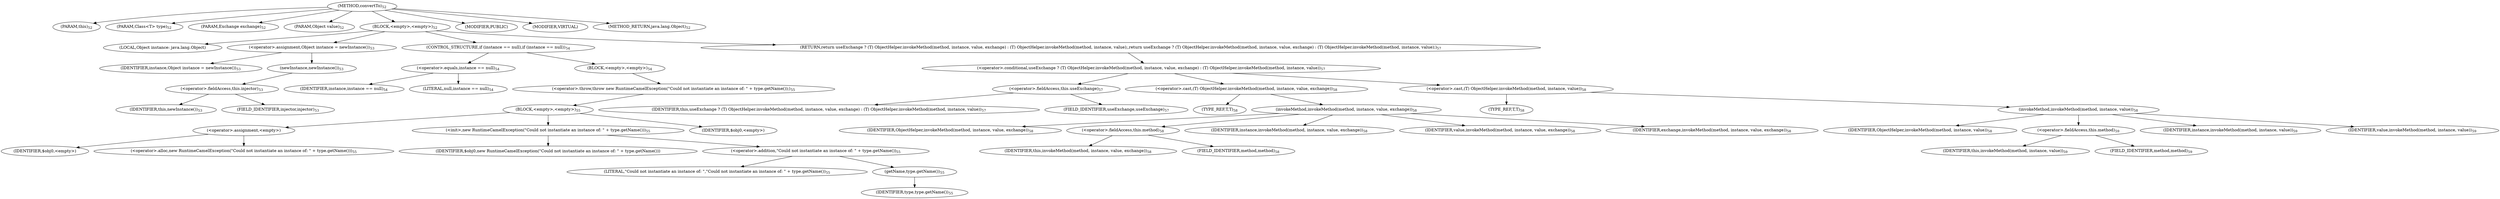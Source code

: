 digraph "convertTo" {  
"80" [label = <(METHOD,convertTo)<SUB>52</SUB>> ]
"81" [label = <(PARAM,this)<SUB>52</SUB>> ]
"82" [label = <(PARAM,Class&lt;T&gt; type)<SUB>52</SUB>> ]
"83" [label = <(PARAM,Exchange exchange)<SUB>52</SUB>> ]
"84" [label = <(PARAM,Object value)<SUB>52</SUB>> ]
"85" [label = <(BLOCK,&lt;empty&gt;,&lt;empty&gt;)<SUB>52</SUB>> ]
"86" [label = <(LOCAL,Object instance: java.lang.Object)> ]
"87" [label = <(&lt;operator&gt;.assignment,Object instance = newInstance())<SUB>53</SUB>> ]
"88" [label = <(IDENTIFIER,instance,Object instance = newInstance())<SUB>53</SUB>> ]
"89" [label = <(newInstance,newInstance())<SUB>53</SUB>> ]
"90" [label = <(&lt;operator&gt;.fieldAccess,this.injector)<SUB>53</SUB>> ]
"91" [label = <(IDENTIFIER,this,newInstance())<SUB>53</SUB>> ]
"92" [label = <(FIELD_IDENTIFIER,injector,injector)<SUB>53</SUB>> ]
"93" [label = <(CONTROL_STRUCTURE,if (instance == null),if (instance == null))<SUB>54</SUB>> ]
"94" [label = <(&lt;operator&gt;.equals,instance == null)<SUB>54</SUB>> ]
"95" [label = <(IDENTIFIER,instance,instance == null)<SUB>54</SUB>> ]
"96" [label = <(LITERAL,null,instance == null)<SUB>54</SUB>> ]
"97" [label = <(BLOCK,&lt;empty&gt;,&lt;empty&gt;)<SUB>54</SUB>> ]
"98" [label = <(&lt;operator&gt;.throw,throw new RuntimeCamelException(&quot;Could not instantiate an instance of: &quot; + type.getName());)<SUB>55</SUB>> ]
"99" [label = <(BLOCK,&lt;empty&gt;,&lt;empty&gt;)<SUB>55</SUB>> ]
"100" [label = <(&lt;operator&gt;.assignment,&lt;empty&gt;)> ]
"101" [label = <(IDENTIFIER,$obj0,&lt;empty&gt;)> ]
"102" [label = <(&lt;operator&gt;.alloc,new RuntimeCamelException(&quot;Could not instantiate an instance of: &quot; + type.getName()))<SUB>55</SUB>> ]
"103" [label = <(&lt;init&gt;,new RuntimeCamelException(&quot;Could not instantiate an instance of: &quot; + type.getName()))<SUB>55</SUB>> ]
"104" [label = <(IDENTIFIER,$obj0,new RuntimeCamelException(&quot;Could not instantiate an instance of: &quot; + type.getName()))> ]
"105" [label = <(&lt;operator&gt;.addition,&quot;Could not instantiate an instance of: &quot; + type.getName())<SUB>55</SUB>> ]
"106" [label = <(LITERAL,&quot;Could not instantiate an instance of: &quot;,&quot;Could not instantiate an instance of: &quot; + type.getName())<SUB>55</SUB>> ]
"107" [label = <(getName,type.getName())<SUB>55</SUB>> ]
"108" [label = <(IDENTIFIER,type,type.getName())<SUB>55</SUB>> ]
"109" [label = <(IDENTIFIER,$obj0,&lt;empty&gt;)> ]
"110" [label = <(RETURN,return useExchange ? (T) ObjectHelper.invokeMethod(method, instance, value, exchange) : (T) ObjectHelper.invokeMethod(method, instance, value);,return useExchange ? (T) ObjectHelper.invokeMethod(method, instance, value, exchange) : (T) ObjectHelper.invokeMethod(method, instance, value);)<SUB>57</SUB>> ]
"111" [label = <(&lt;operator&gt;.conditional,useExchange ? (T) ObjectHelper.invokeMethod(method, instance, value, exchange) : (T) ObjectHelper.invokeMethod(method, instance, value))<SUB>57</SUB>> ]
"112" [label = <(&lt;operator&gt;.fieldAccess,this.useExchange)<SUB>57</SUB>> ]
"113" [label = <(IDENTIFIER,this,useExchange ? (T) ObjectHelper.invokeMethod(method, instance, value, exchange) : (T) ObjectHelper.invokeMethod(method, instance, value))<SUB>57</SUB>> ]
"114" [label = <(FIELD_IDENTIFIER,useExchange,useExchange)<SUB>57</SUB>> ]
"115" [label = <(&lt;operator&gt;.cast,(T) ObjectHelper.invokeMethod(method, instance, value, exchange))<SUB>58</SUB>> ]
"116" [label = <(TYPE_REF,T,T)<SUB>58</SUB>> ]
"117" [label = <(invokeMethod,invokeMethod(method, instance, value, exchange))<SUB>58</SUB>> ]
"118" [label = <(IDENTIFIER,ObjectHelper,invokeMethod(method, instance, value, exchange))<SUB>58</SUB>> ]
"119" [label = <(&lt;operator&gt;.fieldAccess,this.method)<SUB>58</SUB>> ]
"120" [label = <(IDENTIFIER,this,invokeMethod(method, instance, value, exchange))<SUB>58</SUB>> ]
"121" [label = <(FIELD_IDENTIFIER,method,method)<SUB>58</SUB>> ]
"122" [label = <(IDENTIFIER,instance,invokeMethod(method, instance, value, exchange))<SUB>58</SUB>> ]
"123" [label = <(IDENTIFIER,value,invokeMethod(method, instance, value, exchange))<SUB>58</SUB>> ]
"124" [label = <(IDENTIFIER,exchange,invokeMethod(method, instance, value, exchange))<SUB>58</SUB>> ]
"125" [label = <(&lt;operator&gt;.cast,(T) ObjectHelper.invokeMethod(method, instance, value))<SUB>58</SUB>> ]
"126" [label = <(TYPE_REF,T,T)<SUB>58</SUB>> ]
"127" [label = <(invokeMethod,invokeMethod(method, instance, value))<SUB>58</SUB>> ]
"128" [label = <(IDENTIFIER,ObjectHelper,invokeMethod(method, instance, value))<SUB>58</SUB>> ]
"129" [label = <(&lt;operator&gt;.fieldAccess,this.method)<SUB>59</SUB>> ]
"130" [label = <(IDENTIFIER,this,invokeMethod(method, instance, value))<SUB>59</SUB>> ]
"131" [label = <(FIELD_IDENTIFIER,method,method)<SUB>59</SUB>> ]
"132" [label = <(IDENTIFIER,instance,invokeMethod(method, instance, value))<SUB>59</SUB>> ]
"133" [label = <(IDENTIFIER,value,invokeMethod(method, instance, value))<SUB>59</SUB>> ]
"134" [label = <(MODIFIER,PUBLIC)> ]
"135" [label = <(MODIFIER,VIRTUAL)> ]
"136" [label = <(METHOD_RETURN,java.lang.Object)<SUB>52</SUB>> ]
  "80" -> "81" 
  "80" -> "82" 
  "80" -> "83" 
  "80" -> "84" 
  "80" -> "85" 
  "80" -> "134" 
  "80" -> "135" 
  "80" -> "136" 
  "85" -> "86" 
  "85" -> "87" 
  "85" -> "93" 
  "85" -> "110" 
  "87" -> "88" 
  "87" -> "89" 
  "89" -> "90" 
  "90" -> "91" 
  "90" -> "92" 
  "93" -> "94" 
  "93" -> "97" 
  "94" -> "95" 
  "94" -> "96" 
  "97" -> "98" 
  "98" -> "99" 
  "99" -> "100" 
  "99" -> "103" 
  "99" -> "109" 
  "100" -> "101" 
  "100" -> "102" 
  "103" -> "104" 
  "103" -> "105" 
  "105" -> "106" 
  "105" -> "107" 
  "107" -> "108" 
  "110" -> "111" 
  "111" -> "112" 
  "111" -> "115" 
  "111" -> "125" 
  "112" -> "113" 
  "112" -> "114" 
  "115" -> "116" 
  "115" -> "117" 
  "117" -> "118" 
  "117" -> "119" 
  "117" -> "122" 
  "117" -> "123" 
  "117" -> "124" 
  "119" -> "120" 
  "119" -> "121" 
  "125" -> "126" 
  "125" -> "127" 
  "127" -> "128" 
  "127" -> "129" 
  "127" -> "132" 
  "127" -> "133" 
  "129" -> "130" 
  "129" -> "131" 
}
